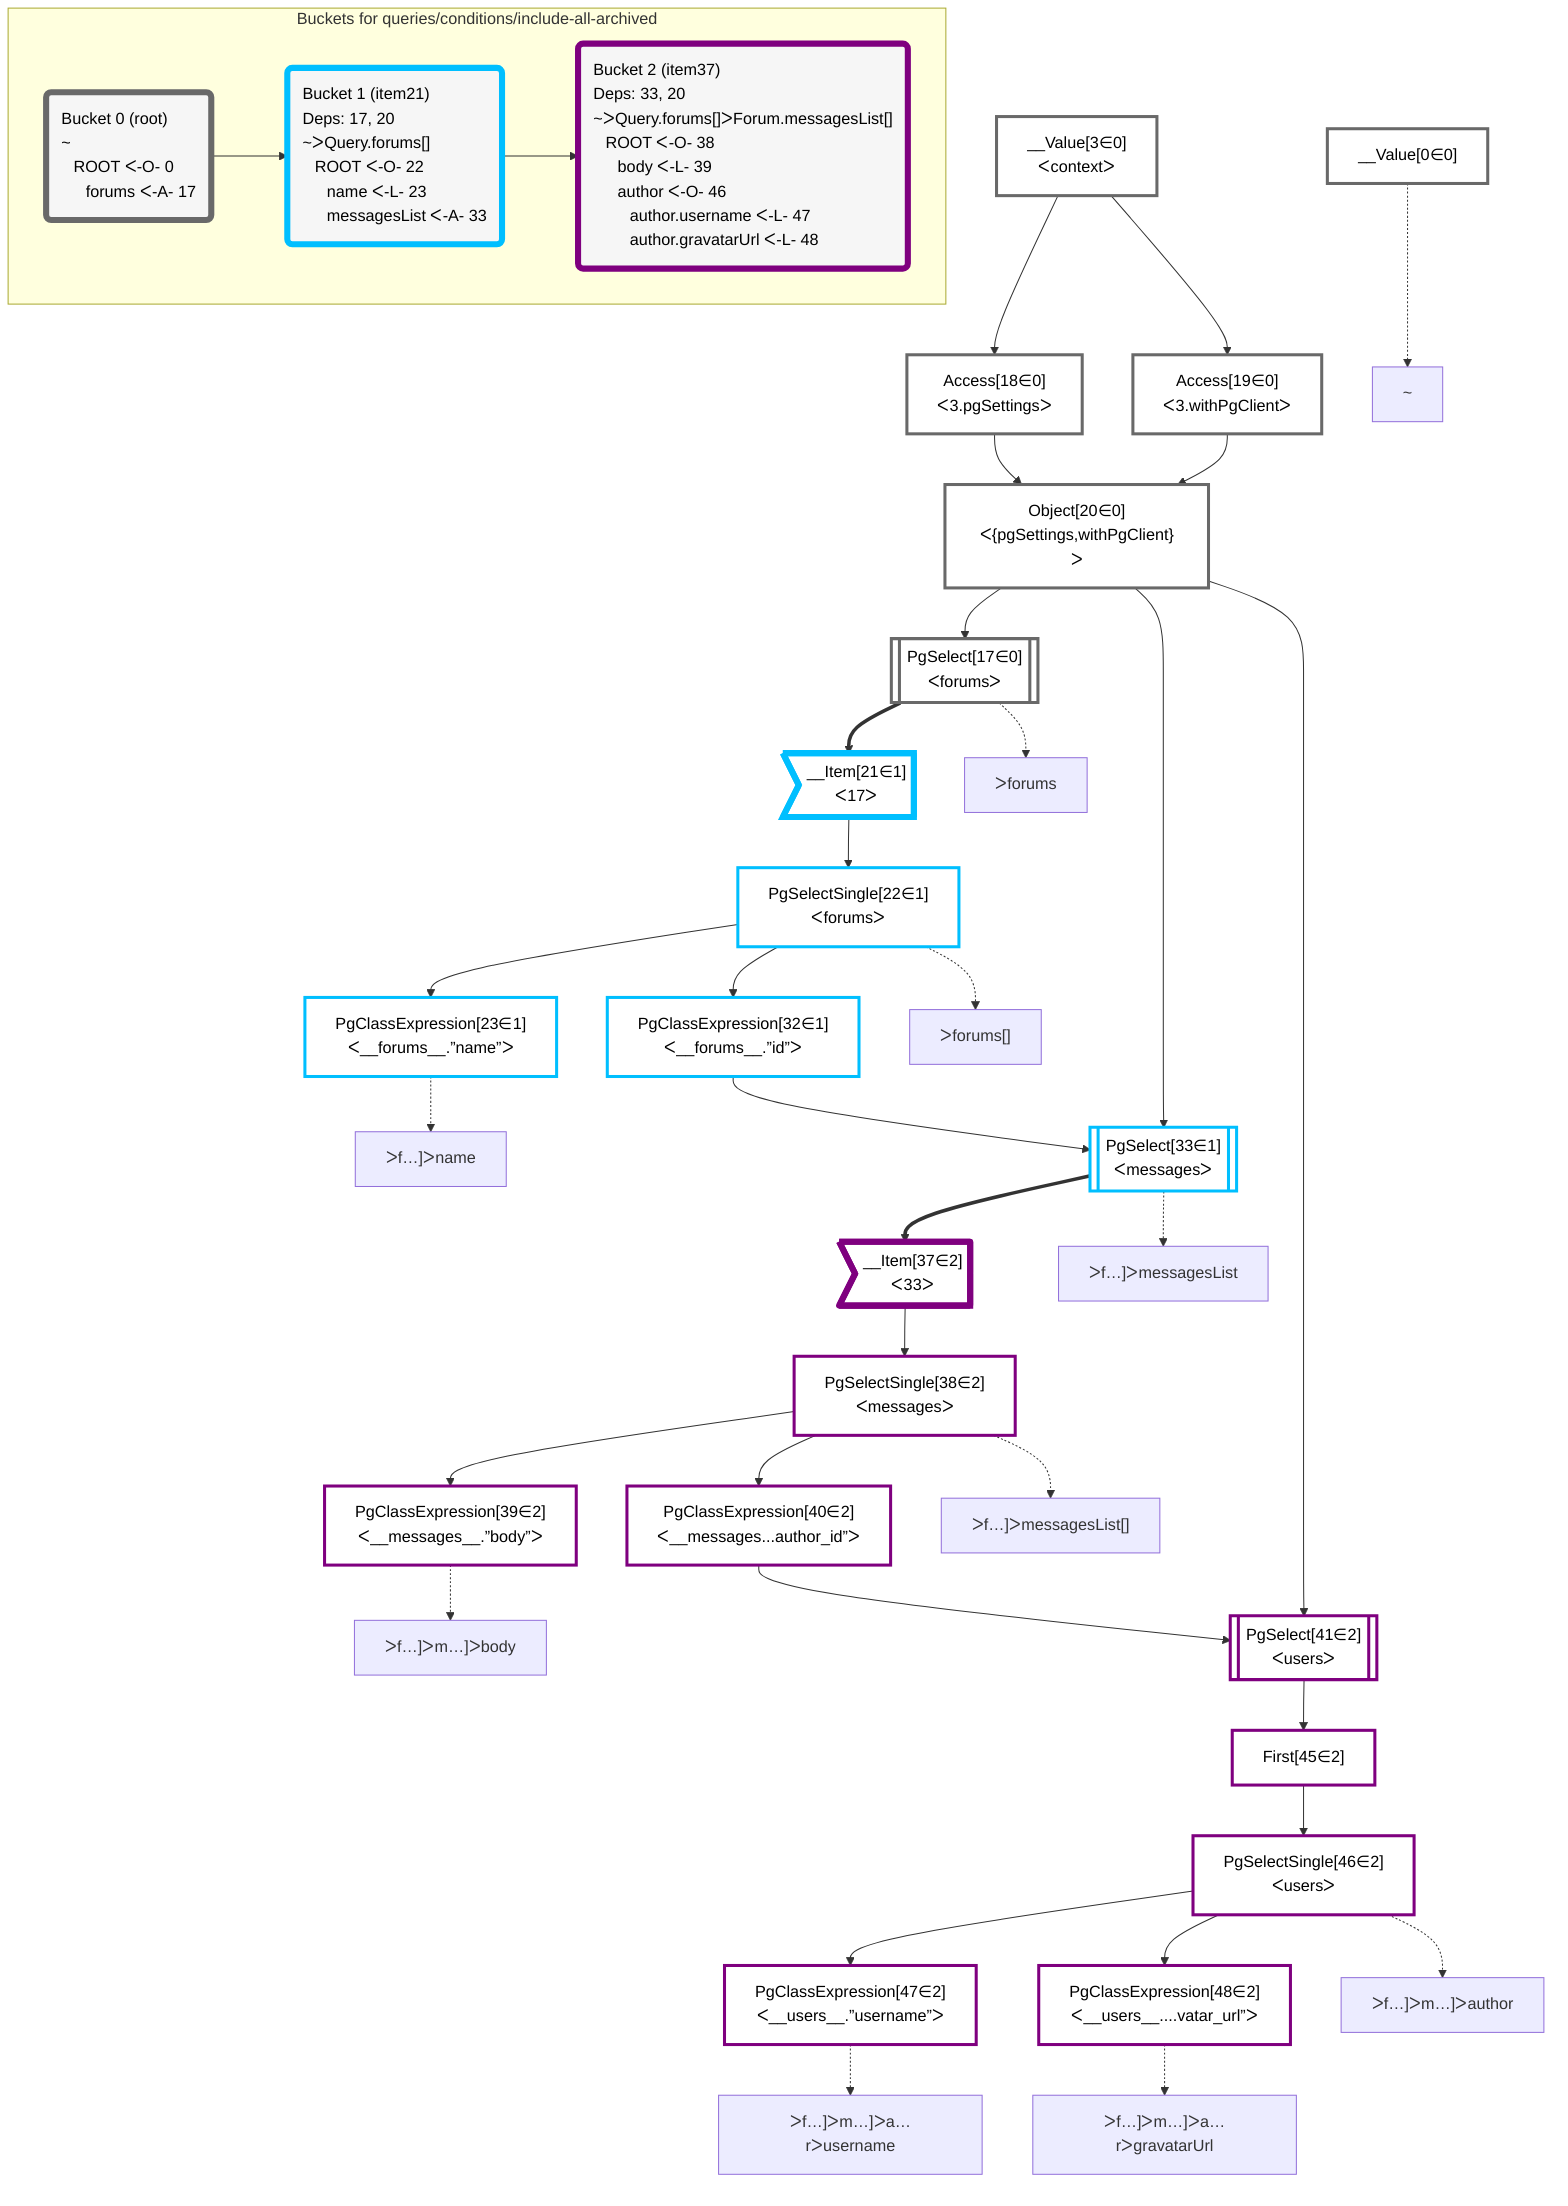 graph TD
    classDef path fill:#eee,stroke:#000,color:#000
    classDef plan fill:#fff,stroke-width:3px,color:#000
    classDef itemplan fill:#fff,stroke-width:6px,color:#000
    classDef sideeffectplan fill:#f00,stroke-width:6px,color:#000
    classDef bucket fill:#f6f6f6,color:#000,stroke-width:6px,text-align:left


    %% define plans
    __Value0["__Value[0∈0]"]:::plan
    __Value3["__Value[3∈0]<br />ᐸcontextᐳ"]:::plan
    Access18["Access[18∈0]<br />ᐸ3.pgSettingsᐳ"]:::plan
    Access19["Access[19∈0]<br />ᐸ3.withPgClientᐳ"]:::plan
    Object20["Object[20∈0]<br />ᐸ{pgSettings,withPgClient}ᐳ"]:::plan
    PgSelect17[["PgSelect[17∈0]<br />ᐸforumsᐳ"]]:::plan
    __Item21>"__Item[21∈1]<br />ᐸ17ᐳ"]:::itemplan
    PgSelectSingle22["PgSelectSingle[22∈1]<br />ᐸforumsᐳ"]:::plan
    PgClassExpression23["PgClassExpression[23∈1]<br />ᐸ__forums__.”name”ᐳ"]:::plan
    PgClassExpression32["PgClassExpression[32∈1]<br />ᐸ__forums__.”id”ᐳ"]:::plan
    PgSelect33[["PgSelect[33∈1]<br />ᐸmessagesᐳ"]]:::plan
    __Item37>"__Item[37∈2]<br />ᐸ33ᐳ"]:::itemplan
    PgSelectSingle38["PgSelectSingle[38∈2]<br />ᐸmessagesᐳ"]:::plan
    PgClassExpression39["PgClassExpression[39∈2]<br />ᐸ__messages__.”body”ᐳ"]:::plan
    PgClassExpression40["PgClassExpression[40∈2]<br />ᐸ__messages...author_id”ᐳ"]:::plan
    PgSelect41[["PgSelect[41∈2]<br />ᐸusersᐳ"]]:::plan
    First45["First[45∈2]"]:::plan
    PgSelectSingle46["PgSelectSingle[46∈2]<br />ᐸusersᐳ"]:::plan
    PgClassExpression47["PgClassExpression[47∈2]<br />ᐸ__users__.”username”ᐳ"]:::plan
    PgClassExpression48["PgClassExpression[48∈2]<br />ᐸ__users__....vatar_url”ᐳ"]:::plan

    %% plan dependencies
    __Value3 --> Access18
    __Value3 --> Access19
    Access18 & Access19 --> Object20
    Object20 --> PgSelect17
    PgSelect17 ==> __Item21
    __Item21 --> PgSelectSingle22
    PgSelectSingle22 --> PgClassExpression23
    PgSelectSingle22 --> PgClassExpression32
    Object20 & PgClassExpression32 --> PgSelect33
    PgSelect33 ==> __Item37
    __Item37 --> PgSelectSingle38
    PgSelectSingle38 --> PgClassExpression39
    PgSelectSingle38 --> PgClassExpression40
    Object20 & PgClassExpression40 --> PgSelect41
    PgSelect41 --> First45
    First45 --> PgSelectSingle46
    PgSelectSingle46 --> PgClassExpression47
    PgSelectSingle46 --> PgClassExpression48

    %% plan-to-path relationships
    P0["~"]
    __Value0 -.-> P0
    P17["ᐳforums"]
    PgSelect17 -.-> P17
    P22["ᐳforums[]"]
    PgSelectSingle22 -.-> P22
    P23["ᐳf…]ᐳname"]
    PgClassExpression23 -.-> P23
    P33["ᐳf…]ᐳmessagesList"]
    PgSelect33 -.-> P33
    P38["ᐳf…]ᐳmessagesList[]"]
    PgSelectSingle38 -.-> P38
    P39["ᐳf…]ᐳm…]ᐳbody"]
    PgClassExpression39 -.-> P39
    P46["ᐳf…]ᐳm…]ᐳauthor"]
    PgSelectSingle46 -.-> P46
    P47["ᐳf…]ᐳm…]ᐳa…rᐳusername"]
    PgClassExpression47 -.-> P47
    P48["ᐳf…]ᐳm…]ᐳa…rᐳgravatarUrl"]
    PgClassExpression48 -.-> P48

    subgraph "Buckets for queries/conditions/include-all-archived"
    Bucket0("Bucket 0 (root)<br />~<br />⠀ROOT ᐸ-O- 0<br />⠀⠀forums ᐸ-A- 17"):::bucket
    classDef bucket0 stroke:#696969
    class Bucket0,__Value0,__Value3,PgSelect17,Access18,Access19,Object20 bucket0
    Bucket1("Bucket 1 (item21)<br />Deps: 17, 20<br />~ᐳQuery.forums[]<br />⠀ROOT ᐸ-O- 22<br />⠀⠀name ᐸ-L- 23<br />⠀⠀messagesList ᐸ-A- 33"):::bucket
    classDef bucket1 stroke:#00bfff
    class Bucket1,__Item21,PgSelectSingle22,PgClassExpression23,PgClassExpression32,PgSelect33 bucket1
    Bucket2("Bucket 2 (item37)<br />Deps: 33, 20<br />~ᐳQuery.forums[]ᐳForum.messagesList[]<br />⠀ROOT ᐸ-O- 38<br />⠀⠀body ᐸ-L- 39<br />⠀⠀author ᐸ-O- 46<br />⠀⠀⠀author.username ᐸ-L- 47<br />⠀⠀⠀author.gravatarUrl ᐸ-L- 48"):::bucket
    classDef bucket2 stroke:#7f007f
    class Bucket2,__Item37,PgSelectSingle38,PgClassExpression39,PgClassExpression40,PgSelect41,First45,PgSelectSingle46,PgClassExpression47,PgClassExpression48 bucket2
    Bucket0 --> Bucket1
    Bucket1 --> Bucket2
    end